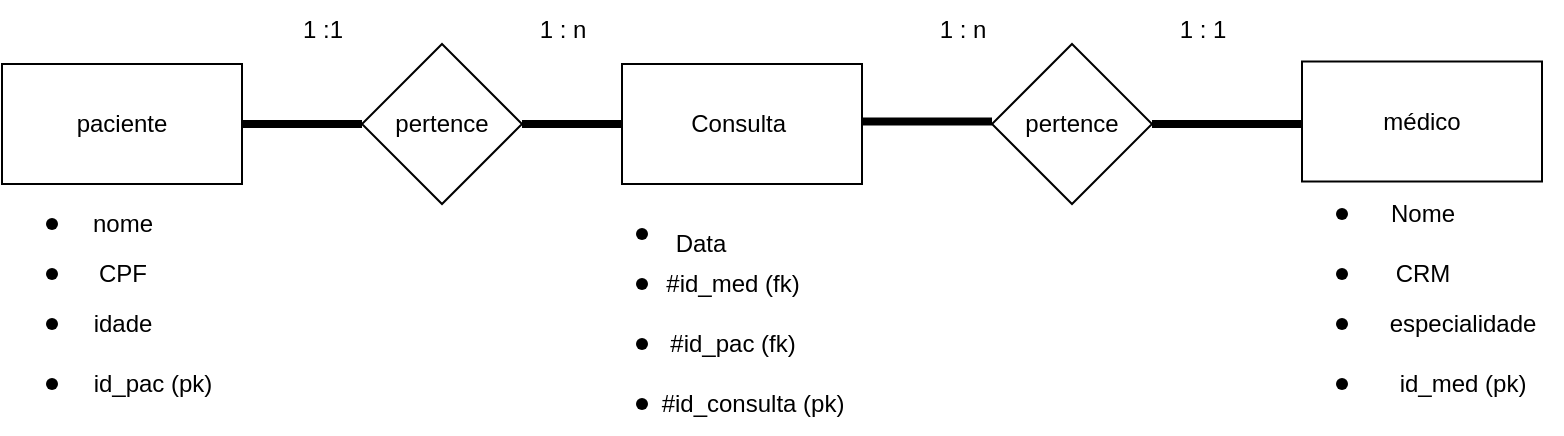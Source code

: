 <mxfile version="23.1.2" type="device">
  <diagram name="Página-1" id="WBeRdk0hrfa7dUMtMkUr">
    <mxGraphModel dx="836" dy="469" grid="1" gridSize="10" guides="1" tooltips="1" connect="1" arrows="1" fold="1" page="1" pageScale="1" pageWidth="827" pageHeight="1169" math="0" shadow="0">
      <root>
        <mxCell id="0" />
        <mxCell id="1" parent="0" />
        <mxCell id="2zjABTcB7IJfJDChLyDm-1" value="paciente" style="rounded=0;whiteSpace=wrap;html=1;" vertex="1" parent="1">
          <mxGeometry x="40" y="50" width="120" height="60" as="geometry" />
        </mxCell>
        <mxCell id="2zjABTcB7IJfJDChLyDm-2" value="pertence&lt;br&gt;" style="rhombus;whiteSpace=wrap;html=1;" vertex="1" parent="1">
          <mxGeometry x="220" y="40" width="80" height="80" as="geometry" />
        </mxCell>
        <mxCell id="2zjABTcB7IJfJDChLyDm-3" value="médico" style="rounded=0;whiteSpace=wrap;html=1;" vertex="1" parent="1">
          <mxGeometry x="690" y="48.75" width="120" height="60" as="geometry" />
        </mxCell>
        <mxCell id="2zjABTcB7IJfJDChLyDm-4" value="" style="shape=waypoint;sketch=0;fillStyle=solid;size=6;pointerEvents=1;points=[];fillColor=none;resizable=0;rotatable=0;perimeter=centerPerimeter;snapToPoint=1;" vertex="1" parent="1">
          <mxGeometry x="55" y="120" width="20" height="20" as="geometry" />
        </mxCell>
        <mxCell id="2zjABTcB7IJfJDChLyDm-5" value="nome" style="text;html=1;align=center;verticalAlign=middle;resizable=0;points=[];autosize=1;strokeColor=none;fillColor=none;" vertex="1" parent="1">
          <mxGeometry x="75" y="115" width="50" height="30" as="geometry" />
        </mxCell>
        <mxCell id="2zjABTcB7IJfJDChLyDm-6" value="" style="shape=waypoint;sketch=0;fillStyle=solid;size=6;pointerEvents=1;points=[];fillColor=none;resizable=0;rotatable=0;perimeter=centerPerimeter;snapToPoint=1;" vertex="1" parent="1">
          <mxGeometry x="55" y="145" width="20" height="20" as="geometry" />
        </mxCell>
        <mxCell id="2zjABTcB7IJfJDChLyDm-8" value="idade" style="text;html=1;align=center;verticalAlign=middle;resizable=0;points=[];autosize=1;strokeColor=none;fillColor=none;" vertex="1" parent="1">
          <mxGeometry x="75" y="165" width="50" height="30" as="geometry" />
        </mxCell>
        <mxCell id="2zjABTcB7IJfJDChLyDm-9" value="" style="shape=waypoint;sketch=0;fillStyle=solid;size=6;pointerEvents=1;points=[];fillColor=none;resizable=0;rotatable=0;perimeter=centerPerimeter;snapToPoint=1;" vertex="1" parent="1">
          <mxGeometry x="55" y="170" width="20" height="20" as="geometry" />
        </mxCell>
        <mxCell id="2zjABTcB7IJfJDChLyDm-10" value="CPF" style="text;html=1;align=center;verticalAlign=middle;resizable=0;points=[];autosize=1;strokeColor=none;fillColor=none;" vertex="1" parent="1">
          <mxGeometry x="75" y="140" width="50" height="30" as="geometry" />
        </mxCell>
        <mxCell id="2zjABTcB7IJfJDChLyDm-11" value="" style="shape=waypoint;sketch=0;fillStyle=solid;size=6;pointerEvents=1;points=[];fillColor=none;resizable=0;rotatable=0;perimeter=centerPerimeter;snapToPoint=1;" vertex="1" parent="1">
          <mxGeometry x="700" y="115" width="20" height="20" as="geometry" />
        </mxCell>
        <mxCell id="2zjABTcB7IJfJDChLyDm-12" value="Nome&lt;br&gt;" style="text;html=1;align=center;verticalAlign=middle;resizable=0;points=[];autosize=1;strokeColor=none;fillColor=none;" vertex="1" parent="1">
          <mxGeometry x="720" y="110" width="60" height="30" as="geometry" />
        </mxCell>
        <mxCell id="2zjABTcB7IJfJDChLyDm-13" value="" style="shape=waypoint;sketch=0;fillStyle=solid;size=6;pointerEvents=1;points=[];fillColor=none;resizable=0;rotatable=0;perimeter=centerPerimeter;snapToPoint=1;" vertex="1" parent="1">
          <mxGeometry x="700" y="145" width="20" height="20" as="geometry" />
        </mxCell>
        <mxCell id="2zjABTcB7IJfJDChLyDm-14" value="CRM" style="text;html=1;align=center;verticalAlign=middle;resizable=0;points=[];autosize=1;strokeColor=none;fillColor=none;" vertex="1" parent="1">
          <mxGeometry x="725" y="140" width="50" height="30" as="geometry" />
        </mxCell>
        <mxCell id="2zjABTcB7IJfJDChLyDm-15" value="" style="shape=waypoint;sketch=0;fillStyle=solid;size=6;pointerEvents=1;points=[];fillColor=none;resizable=0;rotatable=0;perimeter=centerPerimeter;snapToPoint=1;" vertex="1" parent="1">
          <mxGeometry x="700" y="170" width="20" height="20" as="geometry" />
        </mxCell>
        <mxCell id="2zjABTcB7IJfJDChLyDm-16" value="especialidade" style="text;html=1;align=center;verticalAlign=middle;resizable=0;points=[];autosize=1;strokeColor=none;fillColor=none;" vertex="1" parent="1">
          <mxGeometry x="720" y="165" width="100" height="30" as="geometry" />
        </mxCell>
        <mxCell id="2zjABTcB7IJfJDChLyDm-19" value="" style="line;strokeWidth=4;html=1;perimeter=backbonePerimeter;points=[];outlineConnect=0;" vertex="1" parent="1">
          <mxGeometry x="160" y="75" width="60" height="10" as="geometry" />
        </mxCell>
        <mxCell id="2zjABTcB7IJfJDChLyDm-20" value="" style="line;strokeWidth=4;html=1;perimeter=backbonePerimeter;points=[];outlineConnect=0;" vertex="1" parent="1">
          <mxGeometry x="300" y="75" width="50" height="10" as="geometry" />
        </mxCell>
        <mxCell id="2zjABTcB7IJfJDChLyDm-21" value="pertence&lt;br&gt;" style="rhombus;whiteSpace=wrap;html=1;" vertex="1" parent="1">
          <mxGeometry x="535" y="40" width="80" height="80" as="geometry" />
        </mxCell>
        <mxCell id="2zjABTcB7IJfJDChLyDm-22" value="" style="line;strokeWidth=4;html=1;perimeter=backbonePerimeter;points=[];outlineConnect=0;" vertex="1" parent="1">
          <mxGeometry x="470" y="77.5" width="65" height="2.5" as="geometry" />
        </mxCell>
        <mxCell id="2zjABTcB7IJfJDChLyDm-23" value="Consulta&amp;nbsp;" style="rounded=0;whiteSpace=wrap;html=1;" vertex="1" parent="1">
          <mxGeometry x="350" y="50" width="120" height="60" as="geometry" />
        </mxCell>
        <mxCell id="2zjABTcB7IJfJDChLyDm-24" value="" style="line;strokeWidth=4;html=1;perimeter=backbonePerimeter;points=[];outlineConnect=0;" vertex="1" parent="1">
          <mxGeometry x="615" y="50" width="75" height="60" as="geometry" />
        </mxCell>
        <mxCell id="2zjABTcB7IJfJDChLyDm-27" value="" style="shape=waypoint;sketch=0;fillStyle=solid;size=6;pointerEvents=1;points=[];fillColor=none;resizable=0;rotatable=0;perimeter=centerPerimeter;snapToPoint=1;" vertex="1" parent="1">
          <mxGeometry x="55" y="200" width="20" height="20" as="geometry" />
        </mxCell>
        <mxCell id="2zjABTcB7IJfJDChLyDm-46" value="id_pac (pk)" style="text;html=1;align=center;verticalAlign=middle;resizable=0;points=[];autosize=1;strokeColor=none;fillColor=none;" vertex="1" parent="1">
          <mxGeometry x="75" y="195" width="80" height="30" as="geometry" />
        </mxCell>
        <mxCell id="2zjABTcB7IJfJDChLyDm-47" value="" style="shape=waypoint;sketch=0;fillStyle=solid;size=6;pointerEvents=1;points=[];fillColor=none;resizable=0;rotatable=0;perimeter=centerPerimeter;snapToPoint=1;" vertex="1" parent="1">
          <mxGeometry x="700" y="200" width="20" height="20" as="geometry" />
        </mxCell>
        <mxCell id="2zjABTcB7IJfJDChLyDm-48" value="id_med (pk)" style="text;html=1;align=center;verticalAlign=middle;resizable=0;points=[];autosize=1;strokeColor=none;fillColor=none;" vertex="1" parent="1">
          <mxGeometry x="725" y="195" width="90" height="30" as="geometry" />
        </mxCell>
        <mxCell id="2zjABTcB7IJfJDChLyDm-49" value="" style="shape=waypoint;sketch=0;fillStyle=solid;size=6;pointerEvents=1;points=[];fillColor=none;resizable=0;rotatable=0;perimeter=centerPerimeter;snapToPoint=1;" vertex="1" parent="1">
          <mxGeometry x="350" y="125" width="20" height="20" as="geometry" />
        </mxCell>
        <mxCell id="2zjABTcB7IJfJDChLyDm-50" value="" style="shape=waypoint;sketch=0;fillStyle=solid;size=6;pointerEvents=1;points=[];fillColor=none;resizable=0;rotatable=0;perimeter=centerPerimeter;snapToPoint=1;" vertex="1" parent="1">
          <mxGeometry x="350" y="150" width="20" height="20" as="geometry" />
        </mxCell>
        <mxCell id="2zjABTcB7IJfJDChLyDm-51" value="" style="shape=waypoint;sketch=0;fillStyle=solid;size=6;pointerEvents=1;points=[];fillColor=none;resizable=0;rotatable=0;perimeter=centerPerimeter;snapToPoint=1;" vertex="1" parent="1">
          <mxGeometry x="350" y="180" width="20" height="20" as="geometry" />
        </mxCell>
        <mxCell id="2zjABTcB7IJfJDChLyDm-52" value="#id_med (fk)" style="text;html=1;align=center;verticalAlign=middle;resizable=0;points=[];autosize=1;strokeColor=none;fillColor=none;" vertex="1" parent="1">
          <mxGeometry x="360" y="145" width="90" height="30" as="geometry" />
        </mxCell>
        <mxCell id="2zjABTcB7IJfJDChLyDm-53" value="#id_pac (fk)" style="text;html=1;align=center;verticalAlign=middle;resizable=0;points=[];autosize=1;strokeColor=none;fillColor=none;" vertex="1" parent="1">
          <mxGeometry x="360" y="175" width="90" height="30" as="geometry" />
        </mxCell>
        <mxCell id="2zjABTcB7IJfJDChLyDm-54" value="" style="shape=waypoint;sketch=0;fillStyle=solid;size=6;pointerEvents=1;points=[];fillColor=none;resizable=0;rotatable=0;perimeter=centerPerimeter;snapToPoint=1;" vertex="1" parent="1">
          <mxGeometry x="350" y="210" width="20" height="20" as="geometry" />
        </mxCell>
        <mxCell id="2zjABTcB7IJfJDChLyDm-55" value="#id_consulta (pk)" style="text;html=1;align=center;verticalAlign=middle;resizable=0;points=[];autosize=1;strokeColor=none;fillColor=none;" vertex="1" parent="1">
          <mxGeometry x="360" y="205" width="110" height="30" as="geometry" />
        </mxCell>
        <mxCell id="2zjABTcB7IJfJDChLyDm-56" value="Data" style="text;html=1;align=center;verticalAlign=middle;resizable=0;points=[];autosize=1;strokeColor=none;fillColor=none;" vertex="1" parent="1">
          <mxGeometry x="364" y="125" width="50" height="30" as="geometry" />
        </mxCell>
        <mxCell id="2zjABTcB7IJfJDChLyDm-57" value="1 :1" style="text;html=1;align=center;verticalAlign=middle;resizable=0;points=[];autosize=1;strokeColor=none;fillColor=none;" vertex="1" parent="1">
          <mxGeometry x="180" y="18" width="40" height="30" as="geometry" />
        </mxCell>
        <mxCell id="2zjABTcB7IJfJDChLyDm-58" value="1 : n" style="text;html=1;align=center;verticalAlign=middle;resizable=0;points=[];autosize=1;strokeColor=none;fillColor=none;" vertex="1" parent="1">
          <mxGeometry x="295" y="18" width="50" height="30" as="geometry" />
        </mxCell>
        <mxCell id="2zjABTcB7IJfJDChLyDm-59" value="1 : n" style="text;html=1;align=center;verticalAlign=middle;resizable=0;points=[];autosize=1;strokeColor=none;fillColor=none;" vertex="1" parent="1">
          <mxGeometry x="495" y="18" width="50" height="30" as="geometry" />
        </mxCell>
        <mxCell id="2zjABTcB7IJfJDChLyDm-60" value="1 : 1" style="text;html=1;align=center;verticalAlign=middle;resizable=0;points=[];autosize=1;strokeColor=none;fillColor=none;" vertex="1" parent="1">
          <mxGeometry x="615" y="18" width="50" height="30" as="geometry" />
        </mxCell>
      </root>
    </mxGraphModel>
  </diagram>
</mxfile>
